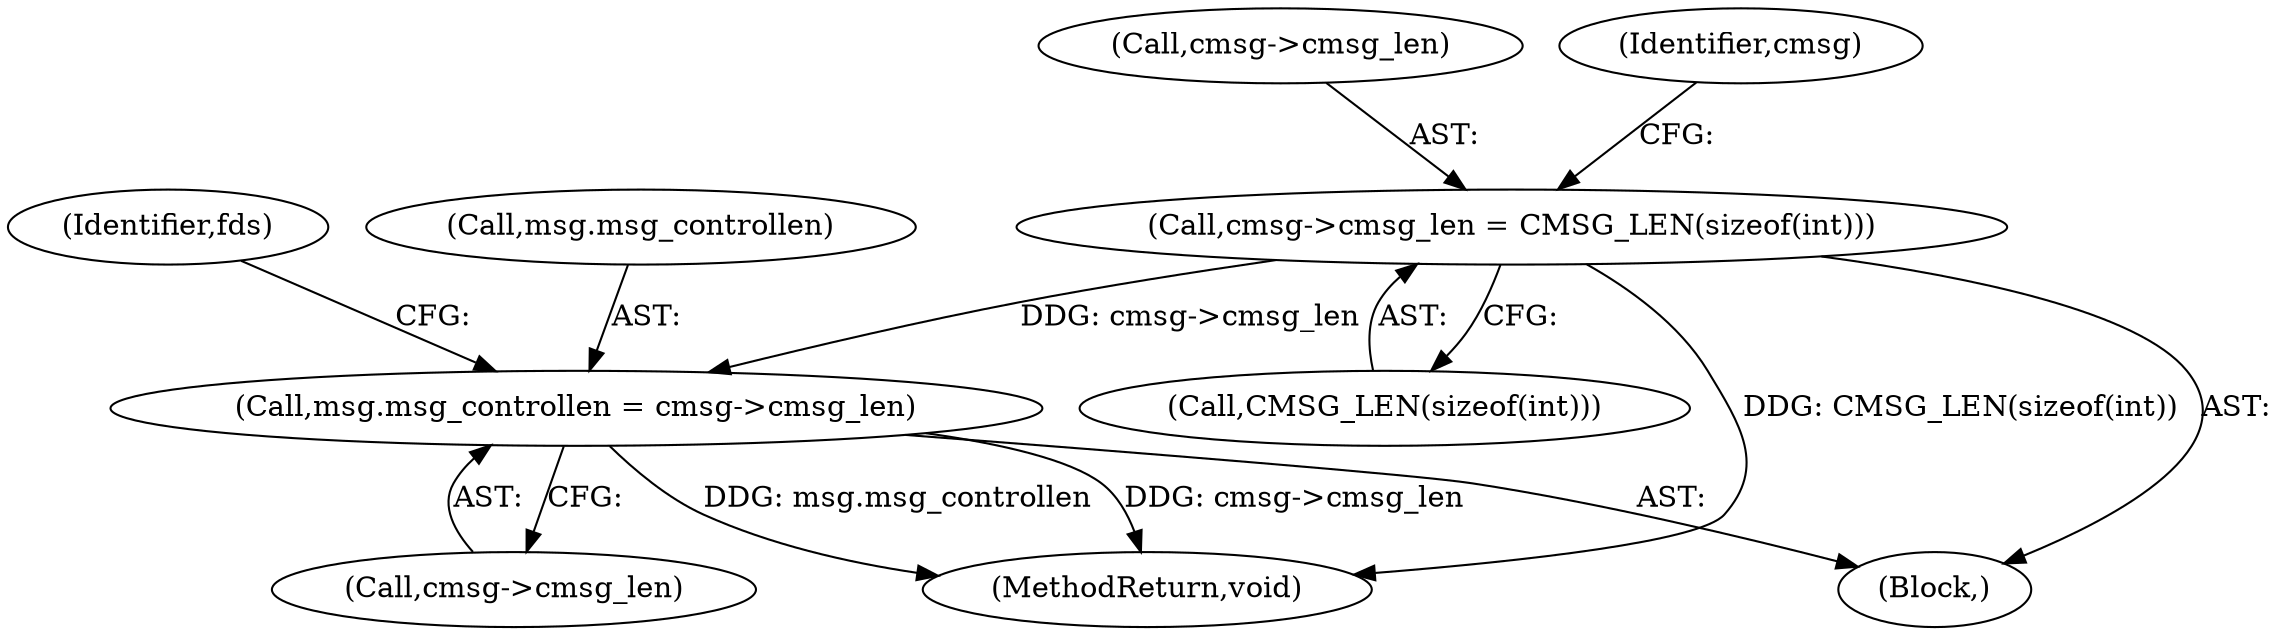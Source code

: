digraph "0_Chrome_aac449e7154720b895ff1e7f3497c2ce95ae1a5a@pointer" {
"1000195" [label="(Call,msg.msg_controllen = cmsg->cmsg_len)"];
"1000181" [label="(Call,cmsg->cmsg_len = CMSG_LEN(sizeof(int)))"];
"1000195" [label="(Call,msg.msg_controllen = cmsg->cmsg_len)"];
"1000181" [label="(Call,cmsg->cmsg_len = CMSG_LEN(sizeof(int)))"];
"1000182" [label="(Call,cmsg->cmsg_len)"];
"1000190" [label="(Identifier,cmsg)"];
"1000199" [label="(Call,cmsg->cmsg_len)"];
"1000185" [label="(Call,CMSG_LEN(sizeof(int)))"];
"1000135" [label="(Block,)"];
"1000196" [label="(Call,msg.msg_controllen)"];
"1000207" [label="(Identifier,fds)"];
"1000217" [label="(MethodReturn,void)"];
"1000195" -> "1000135"  [label="AST: "];
"1000195" -> "1000199"  [label="CFG: "];
"1000196" -> "1000195"  [label="AST: "];
"1000199" -> "1000195"  [label="AST: "];
"1000207" -> "1000195"  [label="CFG: "];
"1000195" -> "1000217"  [label="DDG: cmsg->cmsg_len"];
"1000195" -> "1000217"  [label="DDG: msg.msg_controllen"];
"1000181" -> "1000195"  [label="DDG: cmsg->cmsg_len"];
"1000181" -> "1000135"  [label="AST: "];
"1000181" -> "1000185"  [label="CFG: "];
"1000182" -> "1000181"  [label="AST: "];
"1000185" -> "1000181"  [label="AST: "];
"1000190" -> "1000181"  [label="CFG: "];
"1000181" -> "1000217"  [label="DDG: CMSG_LEN(sizeof(int))"];
}
